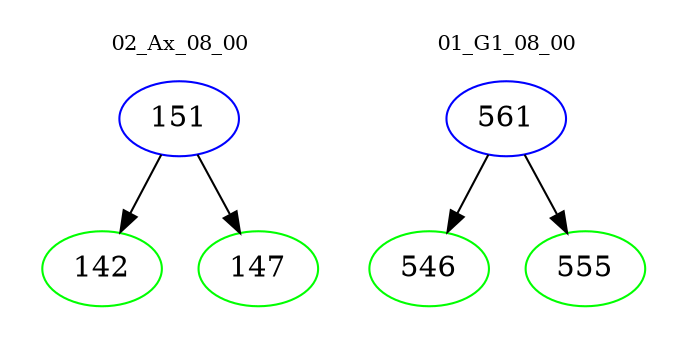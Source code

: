 digraph{
subgraph cluster_0 {
color = white
label = "02_Ax_08_00";
fontsize=10;
T0_151 [label="151", color="blue"]
T0_151 -> T0_142 [color="black"]
T0_142 [label="142", color="green"]
T0_151 -> T0_147 [color="black"]
T0_147 [label="147", color="green"]
}
subgraph cluster_1 {
color = white
label = "01_G1_08_00";
fontsize=10;
T1_561 [label="561", color="blue"]
T1_561 -> T1_546 [color="black"]
T1_546 [label="546", color="green"]
T1_561 -> T1_555 [color="black"]
T1_555 [label="555", color="green"]
}
}
